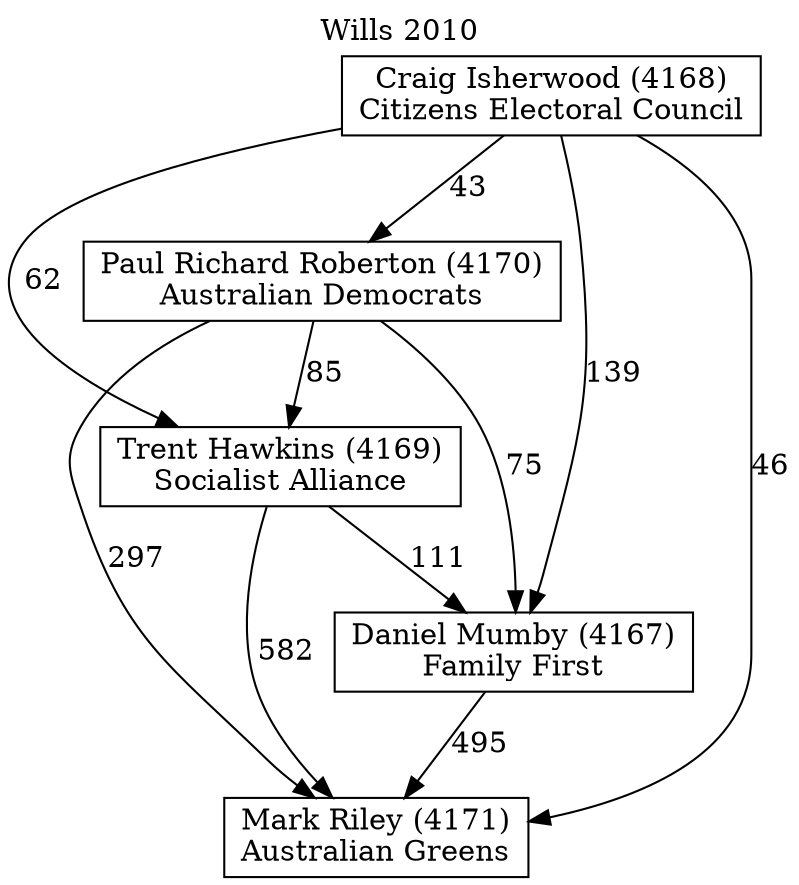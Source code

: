 // House preference flow
digraph "Mark Riley (4171)_Wills_2010" {
	graph [label="Wills 2010" labelloc=t mclimit=10]
	node [shape=box]
	"Mark Riley (4171)" [label="Mark Riley (4171)
Australian Greens"]
	"Daniel Mumby (4167)" [label="Daniel Mumby (4167)
Family First"]
	"Trent Hawkins (4169)" [label="Trent Hawkins (4169)
Socialist Alliance"]
	"Paul Richard Roberton (4170)" [label="Paul Richard Roberton (4170)
Australian Democrats"]
	"Craig Isherwood (4168)" [label="Craig Isherwood (4168)
Citizens Electoral Council"]
	"Mark Riley (4171)" [label="Mark Riley (4171)
Australian Greens"]
	"Trent Hawkins (4169)" [label="Trent Hawkins (4169)
Socialist Alliance"]
	"Paul Richard Roberton (4170)" [label="Paul Richard Roberton (4170)
Australian Democrats"]
	"Craig Isherwood (4168)" [label="Craig Isherwood (4168)
Citizens Electoral Council"]
	"Mark Riley (4171)" [label="Mark Riley (4171)
Australian Greens"]
	"Paul Richard Roberton (4170)" [label="Paul Richard Roberton (4170)
Australian Democrats"]
	"Craig Isherwood (4168)" [label="Craig Isherwood (4168)
Citizens Electoral Council"]
	"Mark Riley (4171)" [label="Mark Riley (4171)
Australian Greens"]
	"Craig Isherwood (4168)" [label="Craig Isherwood (4168)
Citizens Electoral Council"]
	"Craig Isherwood (4168)" [label="Craig Isherwood (4168)
Citizens Electoral Council"]
	"Paul Richard Roberton (4170)" [label="Paul Richard Roberton (4170)
Australian Democrats"]
	"Craig Isherwood (4168)" [label="Craig Isherwood (4168)
Citizens Electoral Council"]
	"Craig Isherwood (4168)" [label="Craig Isherwood (4168)
Citizens Electoral Council"]
	"Trent Hawkins (4169)" [label="Trent Hawkins (4169)
Socialist Alliance"]
	"Paul Richard Roberton (4170)" [label="Paul Richard Roberton (4170)
Australian Democrats"]
	"Craig Isherwood (4168)" [label="Craig Isherwood (4168)
Citizens Electoral Council"]
	"Trent Hawkins (4169)" [label="Trent Hawkins (4169)
Socialist Alliance"]
	"Craig Isherwood (4168)" [label="Craig Isherwood (4168)
Citizens Electoral Council"]
	"Craig Isherwood (4168)" [label="Craig Isherwood (4168)
Citizens Electoral Council"]
	"Paul Richard Roberton (4170)" [label="Paul Richard Roberton (4170)
Australian Democrats"]
	"Craig Isherwood (4168)" [label="Craig Isherwood (4168)
Citizens Electoral Council"]
	"Craig Isherwood (4168)" [label="Craig Isherwood (4168)
Citizens Electoral Council"]
	"Daniel Mumby (4167)" [label="Daniel Mumby (4167)
Family First"]
	"Trent Hawkins (4169)" [label="Trent Hawkins (4169)
Socialist Alliance"]
	"Paul Richard Roberton (4170)" [label="Paul Richard Roberton (4170)
Australian Democrats"]
	"Craig Isherwood (4168)" [label="Craig Isherwood (4168)
Citizens Electoral Council"]
	"Daniel Mumby (4167)" [label="Daniel Mumby (4167)
Family First"]
	"Paul Richard Roberton (4170)" [label="Paul Richard Roberton (4170)
Australian Democrats"]
	"Craig Isherwood (4168)" [label="Craig Isherwood (4168)
Citizens Electoral Council"]
	"Daniel Mumby (4167)" [label="Daniel Mumby (4167)
Family First"]
	"Craig Isherwood (4168)" [label="Craig Isherwood (4168)
Citizens Electoral Council"]
	"Craig Isherwood (4168)" [label="Craig Isherwood (4168)
Citizens Electoral Council"]
	"Paul Richard Roberton (4170)" [label="Paul Richard Roberton (4170)
Australian Democrats"]
	"Craig Isherwood (4168)" [label="Craig Isherwood (4168)
Citizens Electoral Council"]
	"Craig Isherwood (4168)" [label="Craig Isherwood (4168)
Citizens Electoral Council"]
	"Trent Hawkins (4169)" [label="Trent Hawkins (4169)
Socialist Alliance"]
	"Paul Richard Roberton (4170)" [label="Paul Richard Roberton (4170)
Australian Democrats"]
	"Craig Isherwood (4168)" [label="Craig Isherwood (4168)
Citizens Electoral Council"]
	"Trent Hawkins (4169)" [label="Trent Hawkins (4169)
Socialist Alliance"]
	"Craig Isherwood (4168)" [label="Craig Isherwood (4168)
Citizens Electoral Council"]
	"Craig Isherwood (4168)" [label="Craig Isherwood (4168)
Citizens Electoral Council"]
	"Paul Richard Roberton (4170)" [label="Paul Richard Roberton (4170)
Australian Democrats"]
	"Craig Isherwood (4168)" [label="Craig Isherwood (4168)
Citizens Electoral Council"]
	"Craig Isherwood (4168)" [label="Craig Isherwood (4168)
Citizens Electoral Council"]
	"Daniel Mumby (4167)" -> "Mark Riley (4171)" [label=495]
	"Trent Hawkins (4169)" -> "Daniel Mumby (4167)" [label=111]
	"Paul Richard Roberton (4170)" -> "Trent Hawkins (4169)" [label=85]
	"Craig Isherwood (4168)" -> "Paul Richard Roberton (4170)" [label=43]
	"Trent Hawkins (4169)" -> "Mark Riley (4171)" [label=582]
	"Paul Richard Roberton (4170)" -> "Mark Riley (4171)" [label=297]
	"Craig Isherwood (4168)" -> "Mark Riley (4171)" [label=46]
	"Craig Isherwood (4168)" -> "Trent Hawkins (4169)" [label=62]
	"Paul Richard Roberton (4170)" -> "Daniel Mumby (4167)" [label=75]
	"Craig Isherwood (4168)" -> "Daniel Mumby (4167)" [label=139]
}
